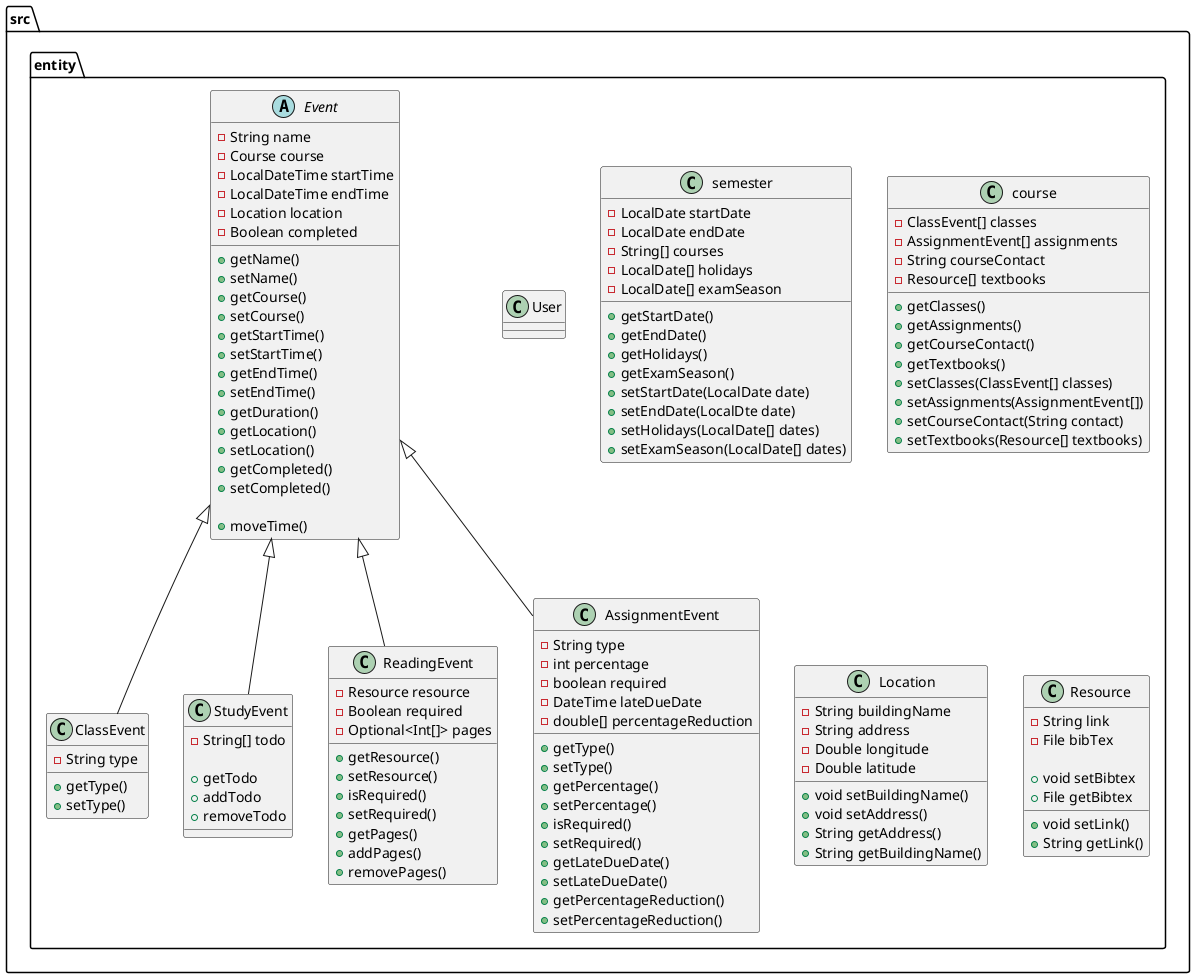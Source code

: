@startuml

folder src {

    folder entity {

        abstract Event {
            - String name
            - Course course
            - LocalDateTime startTime
            - LocalDateTime endTime
            - Location location
            - Boolean completed

            + getName()
            + setName()
            + getCourse()
            + setCourse()
            + getStartTime()
            + setStartTime()
            + getEndTime()
            + setEndTime()
            + getDuration()
            + getLocation()
            + setLocation()
            + getCompleted()
            + setCompleted()

            + moveTime()  /' Moves start and end times in unison '/
        }

        class ClassEvent extends Event {
            - String type

            + getType()
            + setType()
        }

        class StudyEvent extends Event {
            - String[] todo

            + getTodo
            + addTodo
            + removeTodo
        }

        class ReadingEvent extends Event {
            - Resource resource
            - Boolean required
            - Optional<Int[]> pages

            + getResource()
            + setResource()
            + isRequired()
            + setRequired()
            + getPages()
            + addPages()
            + removePages()
        }

        class AssignmentEvent extends Event {
            - String type
            - int percentage
            - boolean required
            - DateTime lateDueDate
            - double[] percentageReduction


            + getType()
            + setType()
            + getPercentage()
            + setPercentage()
            + isRequired()
            + setRequired()
            + getLateDueDate()
            + setLateDueDate()
            + getPercentageReduction()
            + setPercentageReduction()
        }

        class User {
            ' Unimplemented for now
        }

        class semester{
            - LocalDate startDate
            - LocalDate endDate
            - String[] courses
            - LocalDate[] holidays
            - LocalDate[] examSeason

            + getStartDate()
            + getEndDate()
            + getHolidays()
            + getExamSeason()
            + setStartDate(LocalDate date)
            + setEndDate(LocalDte date)
            + setHolidays(LocalDate[] dates)
            + setExamSeason(LocalDate[] dates)
        }

        class course {
            - ClassEvent[] classes
            - AssignmentEvent[] assignments
            - String courseContact
            - Resource[] textbooks

            + getClasses()
            + getAssignments()
            + getCourseContact()
            + getTextbooks()
            + setClasses(ClassEvent[] classes)
            + setAssignments(AssignmentEvent[])
            + setCourseContact(String contact)
            + setTextbooks(Resource[] textbooks)
        }

        class Location{
            - String buildingName
            - String address
            - Double longitude
            - Double latitude

            + void setBuildingName()
            + void setAddress()
            + String getAddress()
            + String getBuildingName()
        }

        class Resource{
            - String link
            - File bibTex

            + void setLink()
            + String getLink()
            + void setBibtex
            + File getBibtex
        }

    }  /' folder entity '/


}  /' folder src '/

@enduml